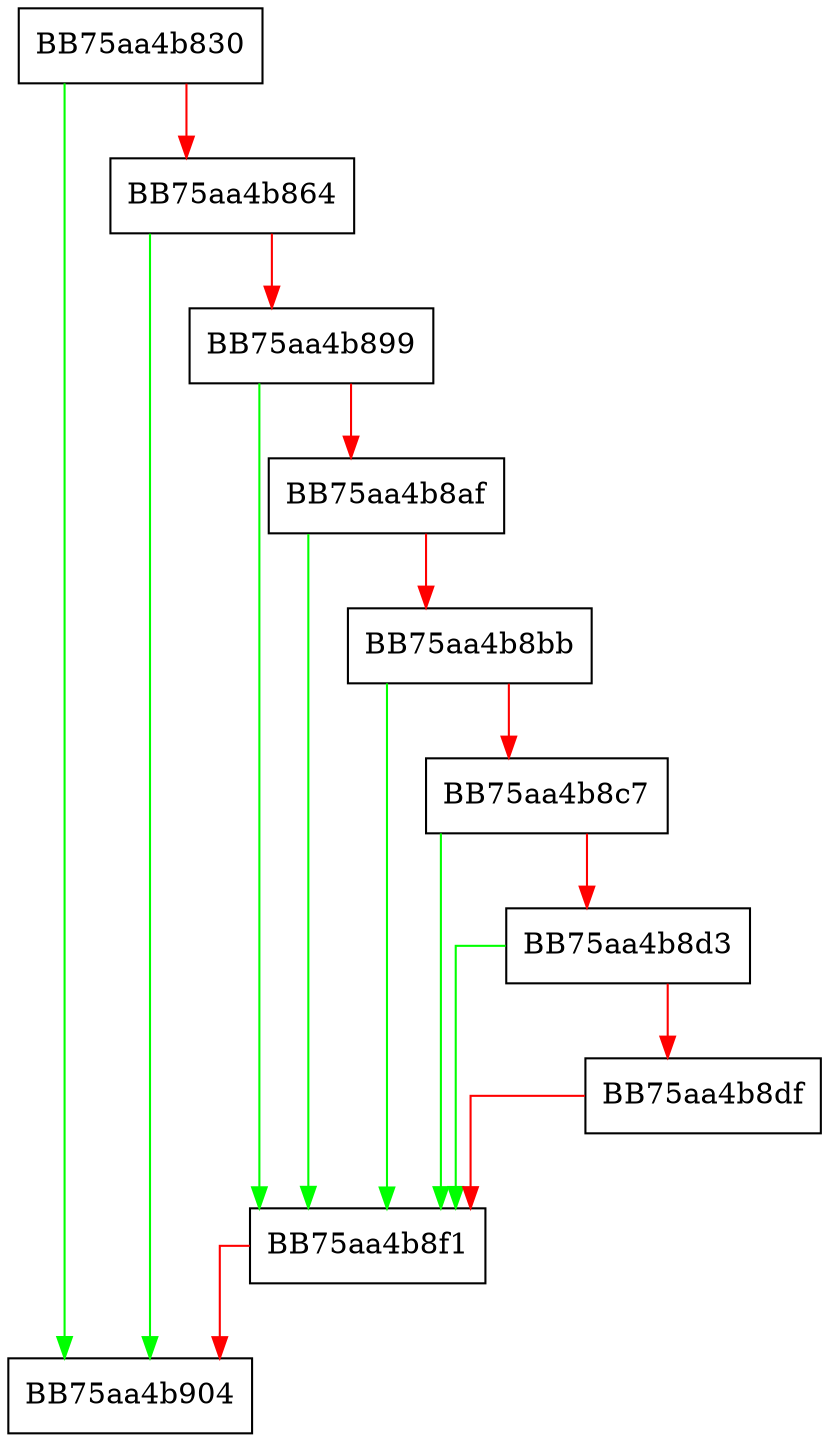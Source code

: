 digraph exe32p_unpack {
  node [shape="box"];
  graph [splines=ortho];
  BB75aa4b830 -> BB75aa4b904 [color="green"];
  BB75aa4b830 -> BB75aa4b864 [color="red"];
  BB75aa4b864 -> BB75aa4b904 [color="green"];
  BB75aa4b864 -> BB75aa4b899 [color="red"];
  BB75aa4b899 -> BB75aa4b8f1 [color="green"];
  BB75aa4b899 -> BB75aa4b8af [color="red"];
  BB75aa4b8af -> BB75aa4b8f1 [color="green"];
  BB75aa4b8af -> BB75aa4b8bb [color="red"];
  BB75aa4b8bb -> BB75aa4b8f1 [color="green"];
  BB75aa4b8bb -> BB75aa4b8c7 [color="red"];
  BB75aa4b8c7 -> BB75aa4b8f1 [color="green"];
  BB75aa4b8c7 -> BB75aa4b8d3 [color="red"];
  BB75aa4b8d3 -> BB75aa4b8f1 [color="green"];
  BB75aa4b8d3 -> BB75aa4b8df [color="red"];
  BB75aa4b8df -> BB75aa4b8f1 [color="red"];
  BB75aa4b8f1 -> BB75aa4b904 [color="red"];
}